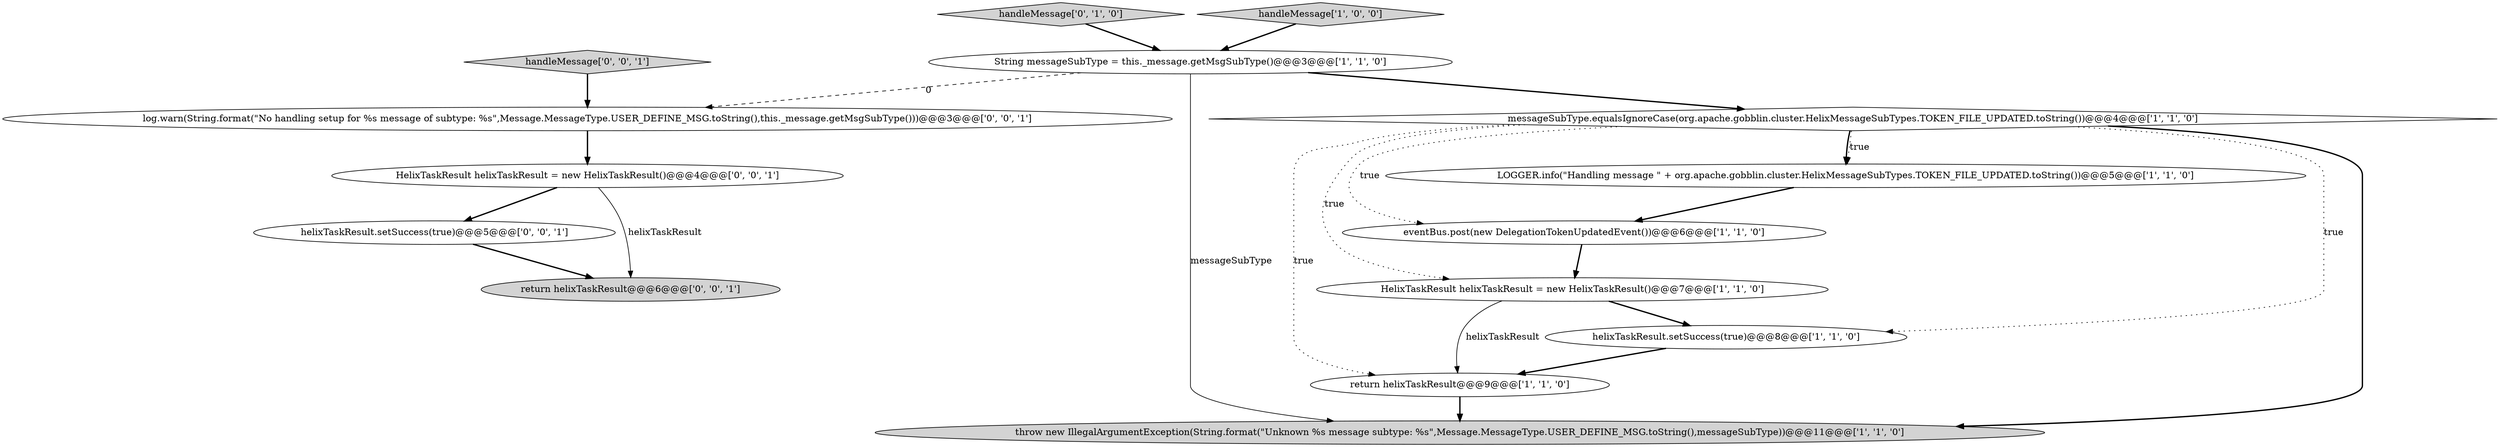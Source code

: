 digraph {
0 [style = filled, label = "helixTaskResult.setSuccess(true)@@@8@@@['1', '1', '0']", fillcolor = white, shape = ellipse image = "AAA0AAABBB1BBB"];
13 [style = filled, label = "HelixTaskResult helixTaskResult = new HelixTaskResult()@@@4@@@['0', '0', '1']", fillcolor = white, shape = ellipse image = "AAA0AAABBB3BBB"];
3 [style = filled, label = "messageSubType.equalsIgnoreCase(org.apache.gobblin.cluster.HelixMessageSubTypes.TOKEN_FILE_UPDATED.toString())@@@4@@@['1', '1', '0']", fillcolor = white, shape = diamond image = "AAA0AAABBB1BBB"];
12 [style = filled, label = "log.warn(String.format(\"No handling setup for %s message of subtype: %s\",Message.MessageType.USER_DEFINE_MSG.toString(),this._message.getMsgSubType()))@@@3@@@['0', '0', '1']", fillcolor = white, shape = ellipse image = "AAA0AAABBB3BBB"];
5 [style = filled, label = "HelixTaskResult helixTaskResult = new HelixTaskResult()@@@7@@@['1', '1', '0']", fillcolor = white, shape = ellipse image = "AAA0AAABBB1BBB"];
6 [style = filled, label = "String messageSubType = this._message.getMsgSubType()@@@3@@@['1', '1', '0']", fillcolor = white, shape = ellipse image = "AAA0AAABBB1BBB"];
9 [style = filled, label = "handleMessage['0', '1', '0']", fillcolor = lightgray, shape = diamond image = "AAA0AAABBB2BBB"];
14 [style = filled, label = "handleMessage['0', '0', '1']", fillcolor = lightgray, shape = diamond image = "AAA0AAABBB3BBB"];
11 [style = filled, label = "helixTaskResult.setSuccess(true)@@@5@@@['0', '0', '1']", fillcolor = white, shape = ellipse image = "AAA0AAABBB3BBB"];
8 [style = filled, label = "throw new IllegalArgumentException(String.format(\"Unknown %s message subtype: %s\",Message.MessageType.USER_DEFINE_MSG.toString(),messageSubType))@@@11@@@['1', '1', '0']", fillcolor = lightgray, shape = ellipse image = "AAA0AAABBB1BBB"];
4 [style = filled, label = "LOGGER.info(\"Handling message \" + org.apache.gobblin.cluster.HelixMessageSubTypes.TOKEN_FILE_UPDATED.toString())@@@5@@@['1', '1', '0']", fillcolor = white, shape = ellipse image = "AAA0AAABBB1BBB"];
10 [style = filled, label = "return helixTaskResult@@@6@@@['0', '0', '1']", fillcolor = lightgray, shape = ellipse image = "AAA0AAABBB3BBB"];
7 [style = filled, label = "eventBus.post(new DelegationTokenUpdatedEvent())@@@6@@@['1', '1', '0']", fillcolor = white, shape = ellipse image = "AAA0AAABBB1BBB"];
2 [style = filled, label = "handleMessage['1', '0', '0']", fillcolor = lightgray, shape = diamond image = "AAA0AAABBB1BBB"];
1 [style = filled, label = "return helixTaskResult@@@9@@@['1', '1', '0']", fillcolor = white, shape = ellipse image = "AAA0AAABBB1BBB"];
4->7 [style = bold, label=""];
3->1 [style = dotted, label="true"];
1->8 [style = bold, label=""];
6->8 [style = solid, label="messageSubType"];
14->12 [style = bold, label=""];
0->1 [style = bold, label=""];
12->13 [style = bold, label=""];
9->6 [style = bold, label=""];
3->0 [style = dotted, label="true"];
5->1 [style = solid, label="helixTaskResult"];
6->12 [style = dashed, label="0"];
5->0 [style = bold, label=""];
13->11 [style = bold, label=""];
11->10 [style = bold, label=""];
3->4 [style = dotted, label="true"];
6->3 [style = bold, label=""];
3->8 [style = bold, label=""];
7->5 [style = bold, label=""];
2->6 [style = bold, label=""];
3->7 [style = dotted, label="true"];
3->5 [style = dotted, label="true"];
3->4 [style = bold, label=""];
13->10 [style = solid, label="helixTaskResult"];
}
